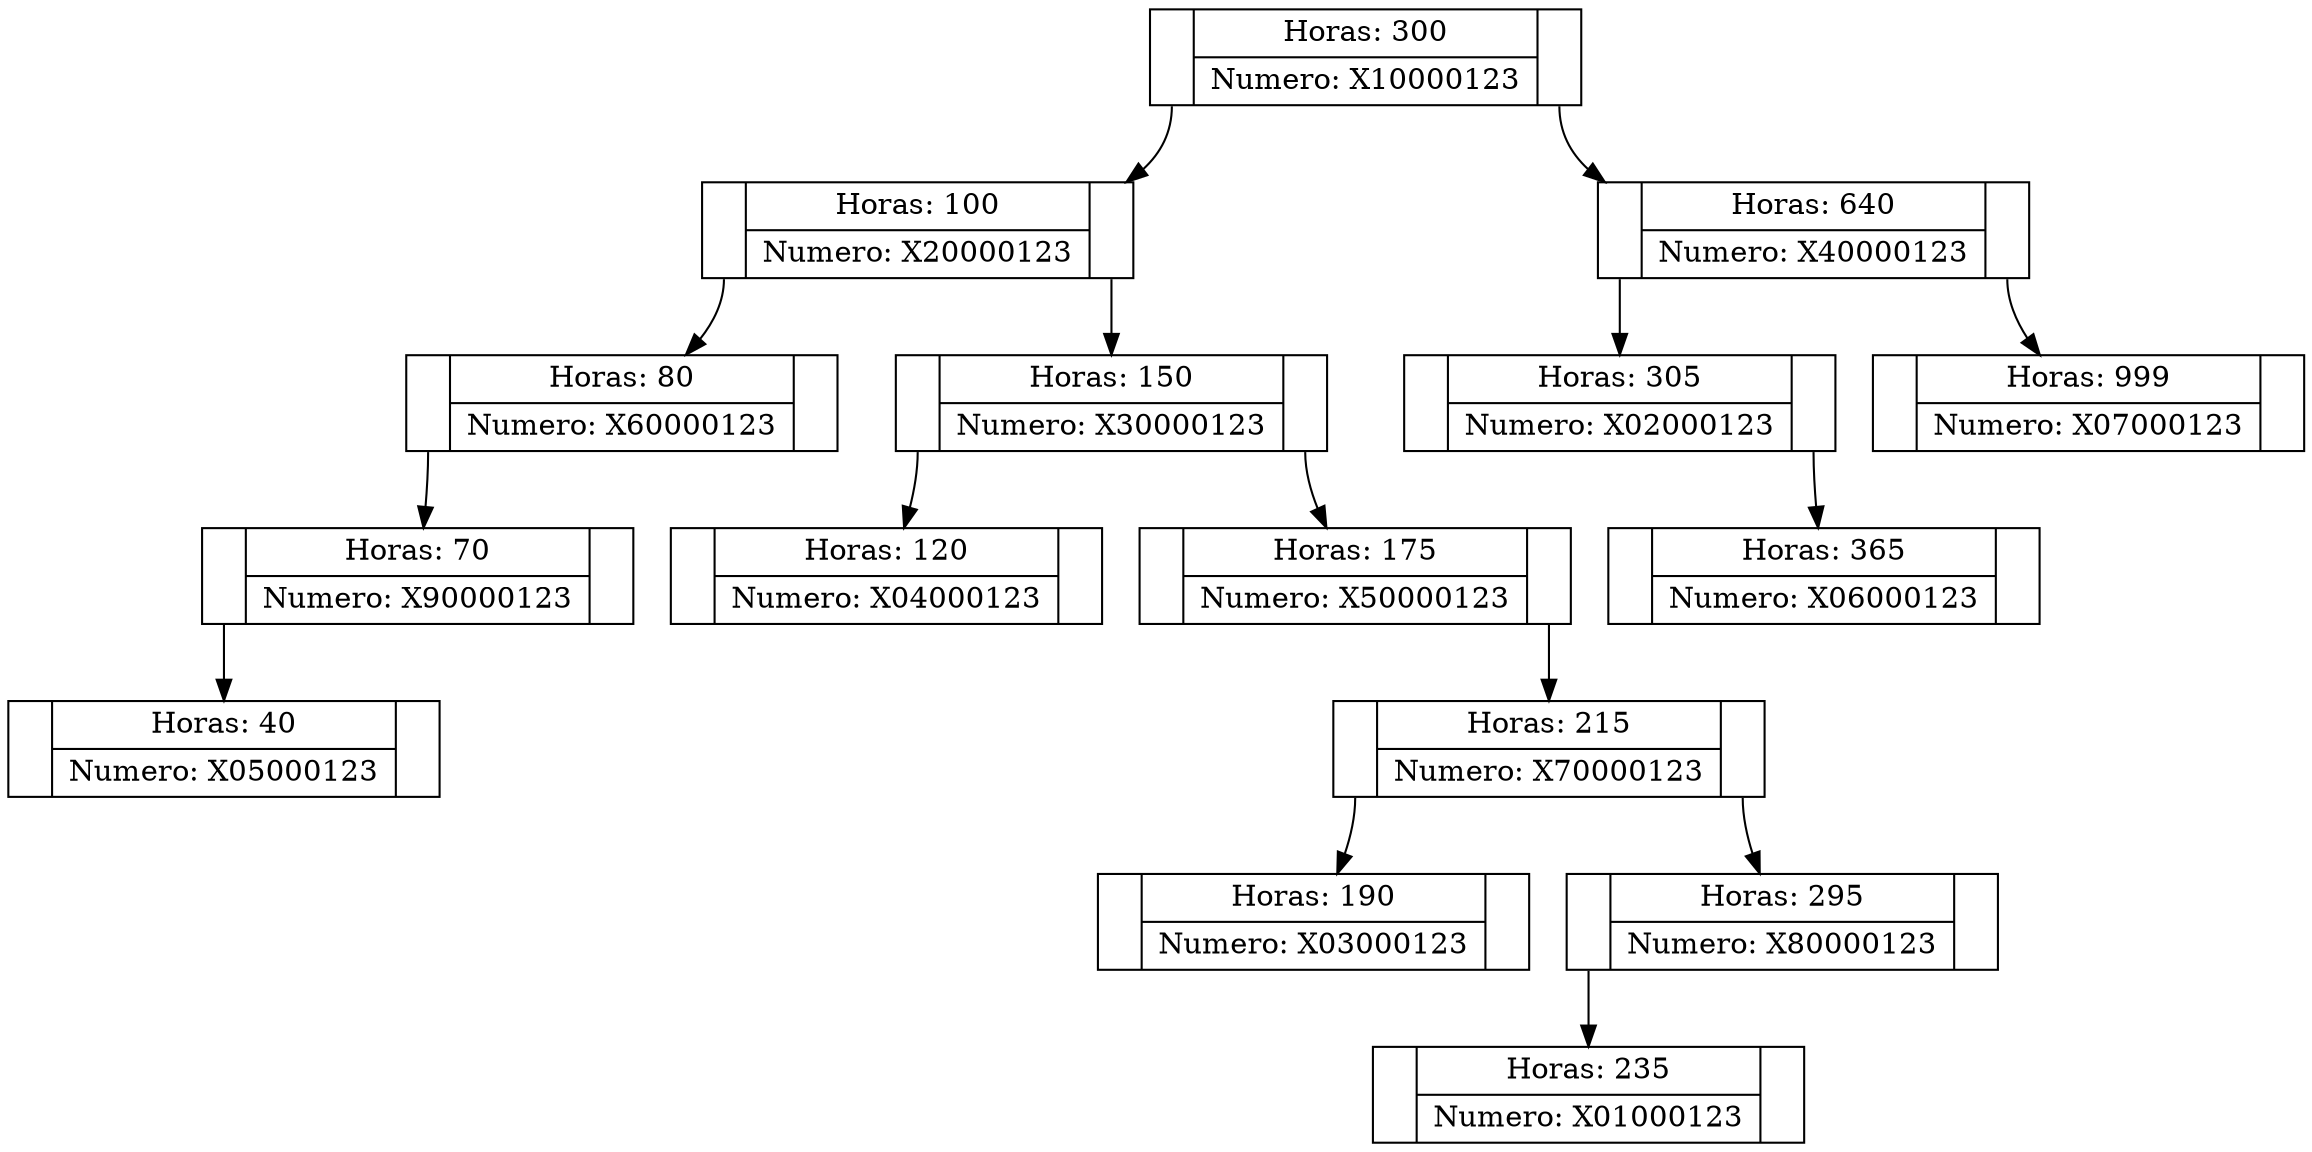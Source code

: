 digraph Arbol {
node [shape=record];
node0 [label="<f1>| {Horas: 300 | Numero: X10000123}|<f2>"];
node0:f1 -> node1;
node1 [label="<f1>| {Horas: 100 | Numero: X20000123}|<f2>"];
node1:f1 -> node2;
node2 [label="<f1>| {Horas: 80 | Numero: X60000123}|<f2>"];
node2:f1 -> node3;
node3 [label="<f1>| {Horas: 70 | Numero: X90000123}|<f2>"];
node3:f1 -> node4;
node4 [label="<f1>| {Horas: 40 | Numero: X05000123}|<f2>"];
node1:f2 -> node5;
node5 [label="<f1>| {Horas: 150 | Numero: X30000123}|<f2>"];
node5:f1 -> node6;
node6 [label="<f1>| {Horas: 120 | Numero: X04000123}|<f2>"];
node5:f2 -> node7;
node7 [label="<f1>| {Horas: 175 | Numero: X50000123}|<f2>"];
node7:f2 -> node8;
node8 [label="<f1>| {Horas: 215 | Numero: X70000123}|<f2>"];
node8:f1 -> node9;
node9 [label="<f1>| {Horas: 190 | Numero: X03000123}|<f2>"];
node8:f2 -> node10;
node10 [label="<f1>| {Horas: 295 | Numero: X80000123}|<f2>"];
node10:f1 -> node11;
node11 [label="<f1>| {Horas: 235 | Numero: X01000123}|<f2>"];
node0:f2 -> node12;
node12 [label="<f1>| {Horas: 640 | Numero: X40000123}|<f2>"];
node12:f1 -> node13;
node13 [label="<f1>| {Horas: 305 | Numero: X02000123}|<f2>"];
node13:f2 -> node14;
node14 [label="<f1>| {Horas: 365 | Numero: X06000123}|<f2>"];
node12:f2 -> node15;
node15 [label="<f1>| {Horas: 999 | Numero: X07000123}|<f2>"];
}
